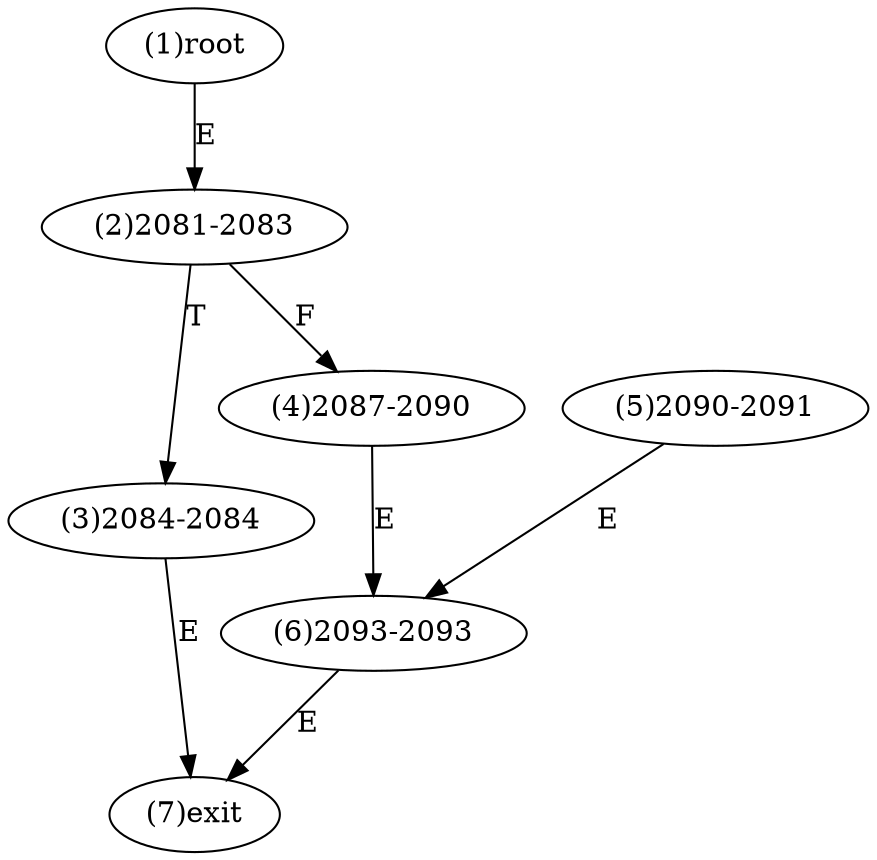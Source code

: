 digraph "" { 
1[ label="(1)root"];
2[ label="(2)2081-2083"];
3[ label="(3)2084-2084"];
4[ label="(4)2087-2090"];
5[ label="(5)2090-2091"];
6[ label="(6)2093-2093"];
7[ label="(7)exit"];
1->2[ label="E"];
2->4[ label="F"];
2->3[ label="T"];
3->7[ label="E"];
4->6[ label="E"];
5->6[ label="E"];
6->7[ label="E"];
}